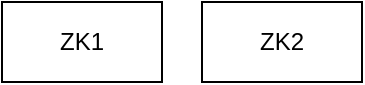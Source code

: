 <mxfile version="13.1.1" type="github"><diagram id="aulxN4eOuPWsLyGqAV_t" name="Page-1"><mxGraphModel dx="1426" dy="771" grid="1" gridSize="10" guides="1" tooltips="1" connect="1" arrows="1" fold="1" page="1" pageScale="1" pageWidth="827" pageHeight="1169" math="0" shadow="0"><root><mxCell id="0"/><mxCell id="1" parent="0"/><mxCell id="r38YEO-rOw_JLl0IIFgY-1" value="ZK1" style="rounded=0;whiteSpace=wrap;html=1;" vertex="1" parent="1"><mxGeometry x="220" y="100" width="80" height="40" as="geometry"/></mxCell><mxCell id="r38YEO-rOw_JLl0IIFgY-2" value="ZK2" style="rounded=0;whiteSpace=wrap;html=1;" vertex="1" parent="1"><mxGeometry x="320" y="100" width="80" height="40" as="geometry"/></mxCell></root></mxGraphModel></diagram></mxfile>